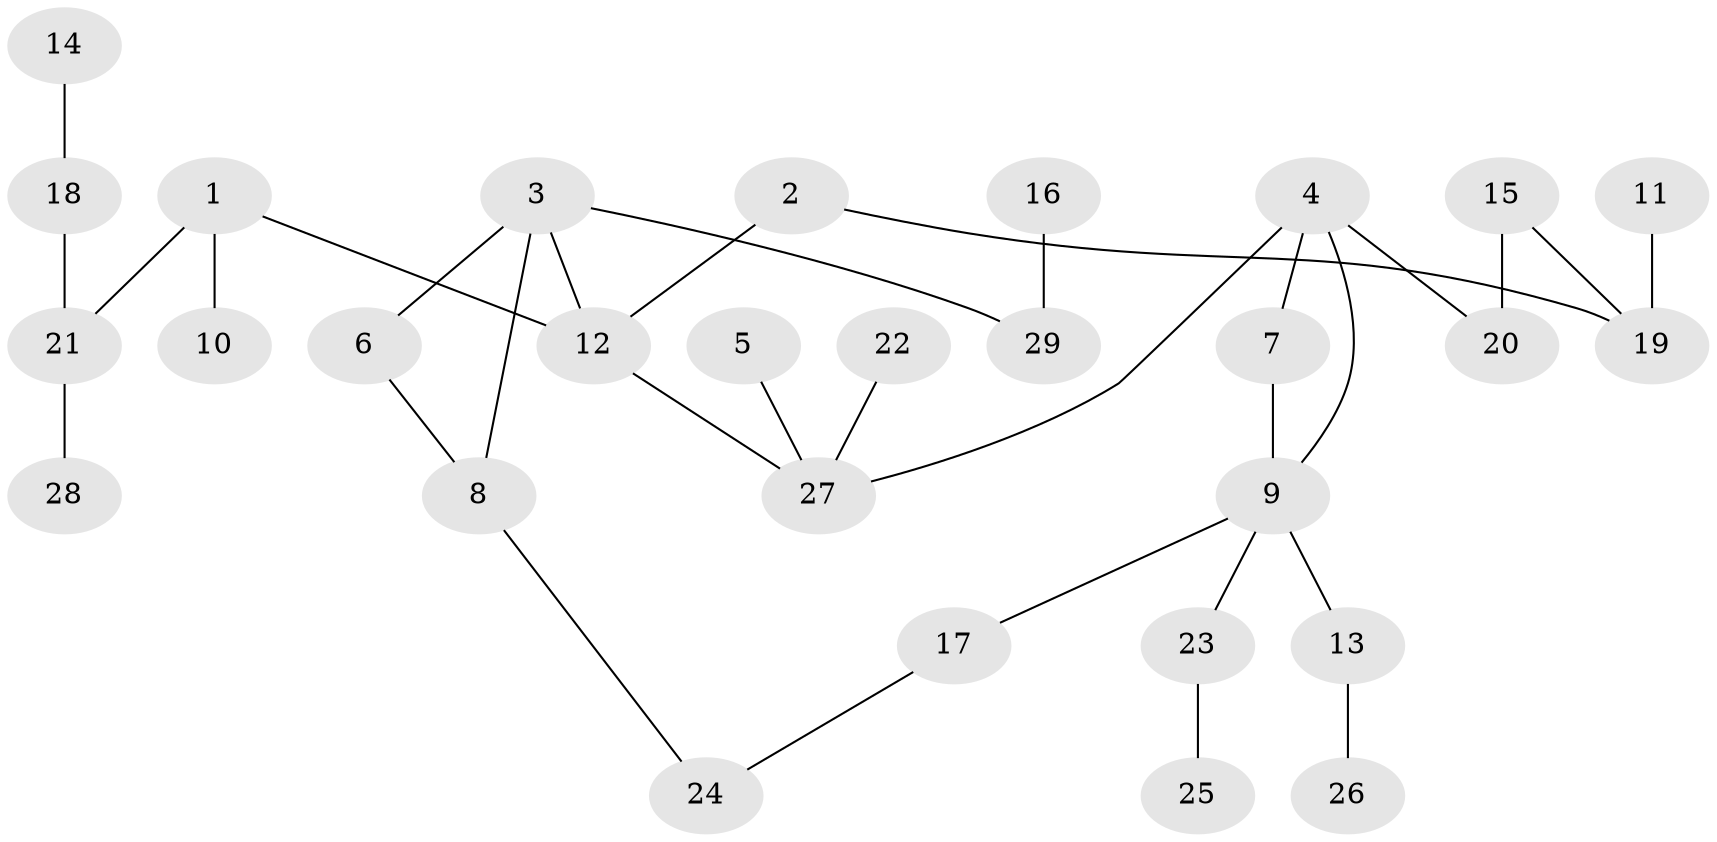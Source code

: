 // original degree distribution, {6: 0.05263157894736842, 5: 0.03508771929824561, 2: 0.3157894736842105, 3: 0.15789473684210525, 1: 0.40350877192982454, 4: 0.03508771929824561}
// Generated by graph-tools (version 1.1) at 2025/01/03/09/25 03:01:05]
// undirected, 29 vertices, 32 edges
graph export_dot {
graph [start="1"]
  node [color=gray90,style=filled];
  1;
  2;
  3;
  4;
  5;
  6;
  7;
  8;
  9;
  10;
  11;
  12;
  13;
  14;
  15;
  16;
  17;
  18;
  19;
  20;
  21;
  22;
  23;
  24;
  25;
  26;
  27;
  28;
  29;
  1 -- 10 [weight=1.0];
  1 -- 12 [weight=1.0];
  1 -- 21 [weight=1.0];
  2 -- 12 [weight=1.0];
  2 -- 19 [weight=1.0];
  3 -- 6 [weight=1.0];
  3 -- 8 [weight=1.0];
  3 -- 12 [weight=1.0];
  3 -- 29 [weight=1.0];
  4 -- 7 [weight=1.0];
  4 -- 9 [weight=1.0];
  4 -- 20 [weight=1.0];
  4 -- 27 [weight=1.0];
  5 -- 27 [weight=1.0];
  6 -- 8 [weight=1.0];
  7 -- 9 [weight=1.0];
  8 -- 24 [weight=1.0];
  9 -- 13 [weight=1.0];
  9 -- 17 [weight=1.0];
  9 -- 23 [weight=1.0];
  11 -- 19 [weight=1.0];
  12 -- 27 [weight=1.0];
  13 -- 26 [weight=1.0];
  14 -- 18 [weight=1.0];
  15 -- 19 [weight=1.0];
  15 -- 20 [weight=1.0];
  16 -- 29 [weight=1.0];
  17 -- 24 [weight=1.0];
  18 -- 21 [weight=2.0];
  21 -- 28 [weight=1.0];
  22 -- 27 [weight=1.0];
  23 -- 25 [weight=1.0];
}
